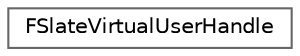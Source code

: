 digraph "Graphical Class Hierarchy"
{
 // INTERACTIVE_SVG=YES
 // LATEX_PDF_SIZE
  bgcolor="transparent";
  edge [fontname=Helvetica,fontsize=10,labelfontname=Helvetica,labelfontsize=10];
  node [fontname=Helvetica,fontsize=10,shape=box,height=0.2,width=0.4];
  rankdir="LR";
  Node0 [id="Node000000",label="FSlateVirtualUserHandle",height=0.2,width=0.4,color="grey40", fillcolor="white", style="filled",URL="$d3/d9a/classFSlateVirtualUserHandle.html",tooltip="Handle to a virtual user of slate."];
}
